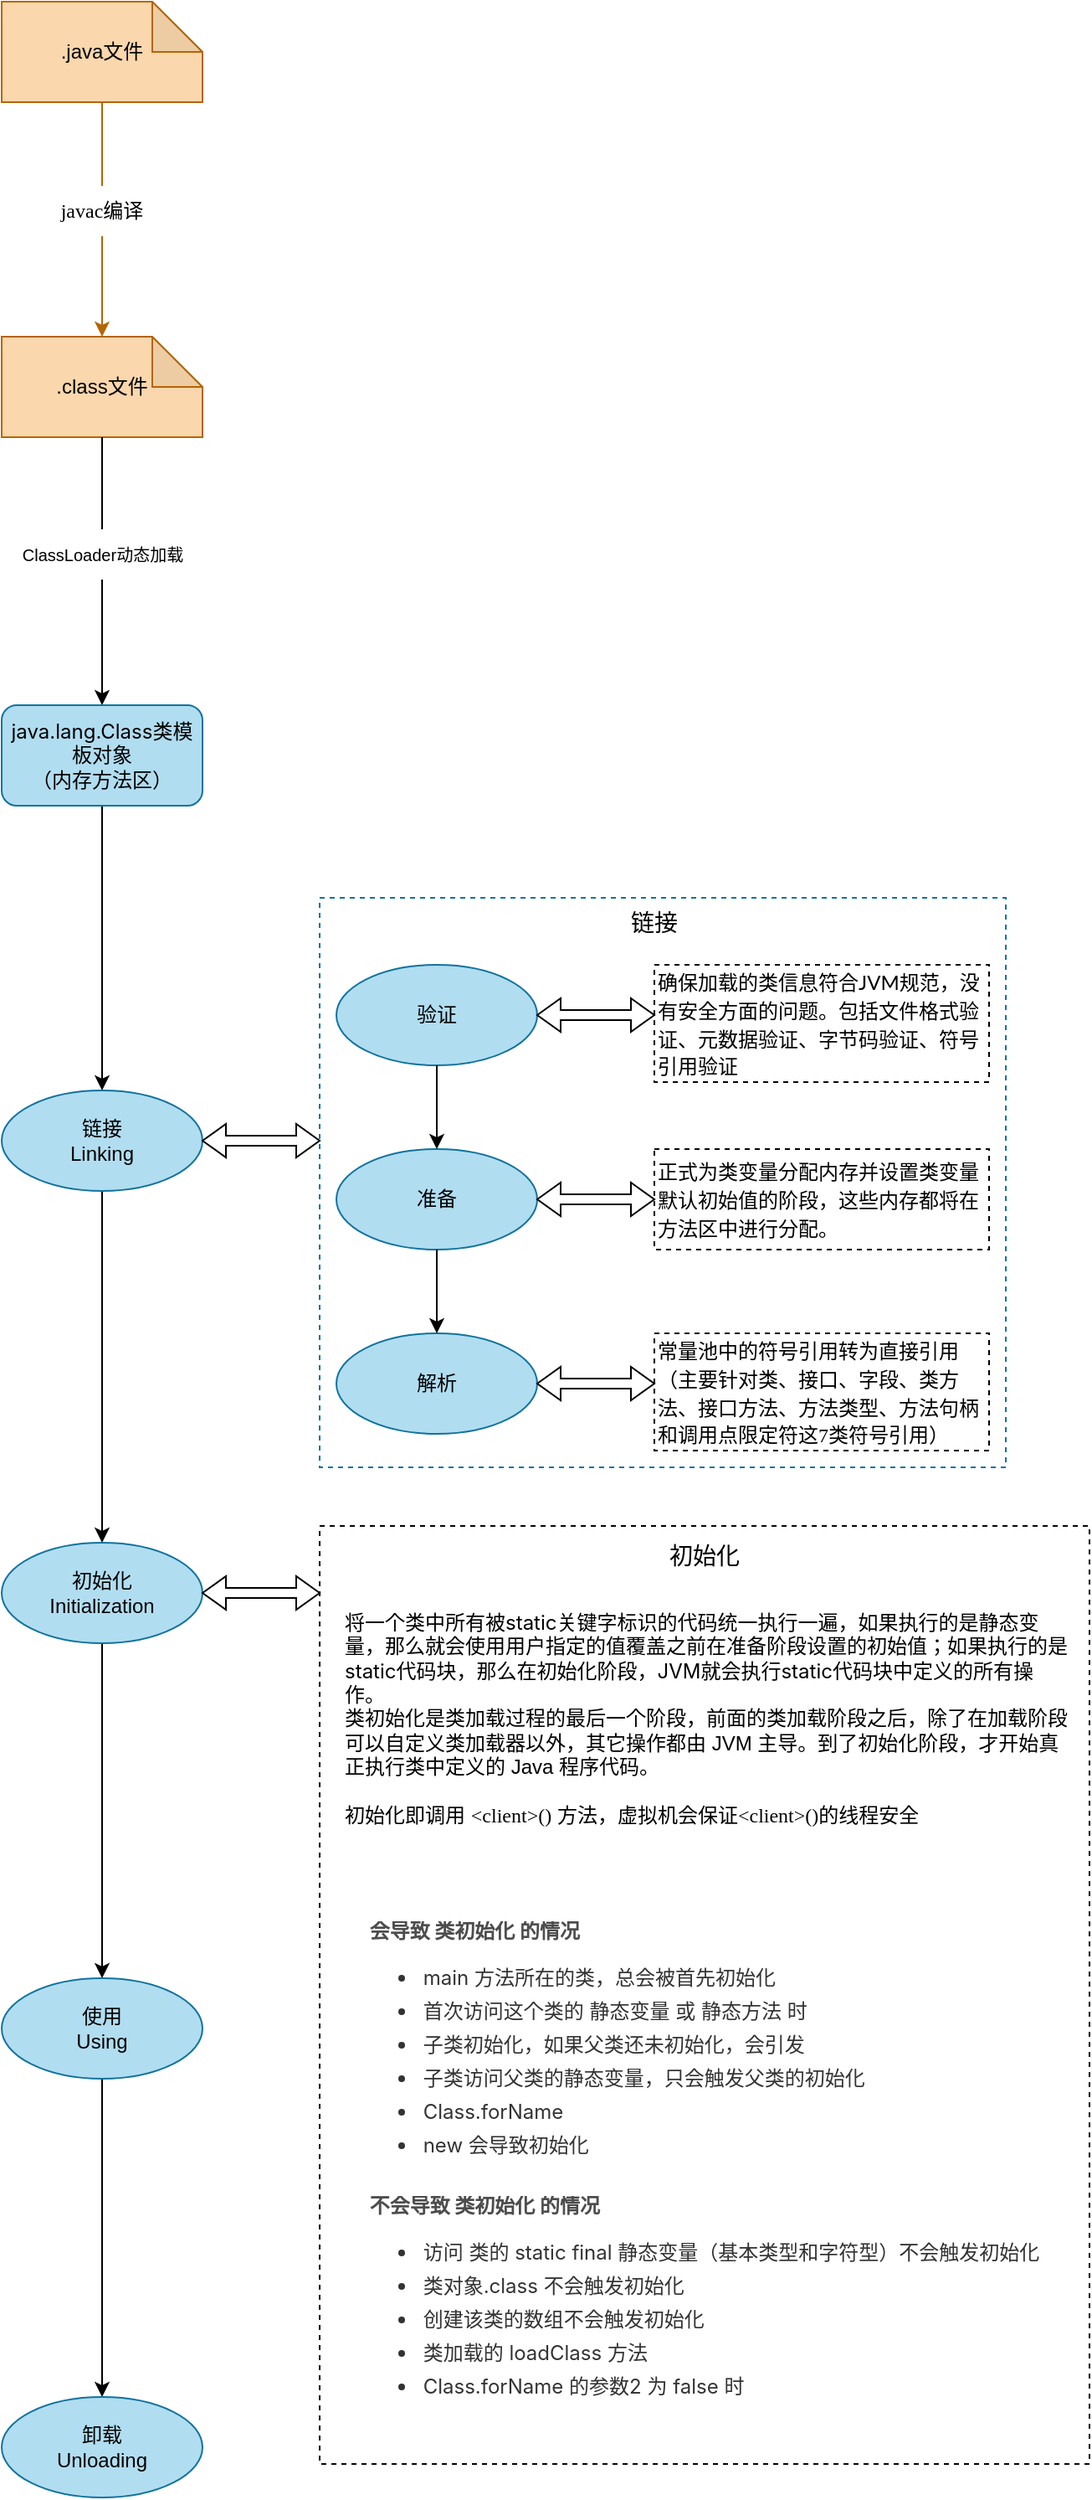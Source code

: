 <mxfile version="20.5.3" type="github">
  <diagram id="rc35-oDVXO251KG7hpva" name="第 1 页">
    <mxGraphModel dx="2023" dy="1137" grid="1" gridSize="10" guides="1" tooltips="1" connect="1" arrows="1" fold="1" page="1" pageScale="1" pageWidth="827" pageHeight="1169" math="0" shadow="0">
      <root>
        <mxCell id="0" />
        <mxCell id="1" parent="0" />
        <mxCell id="Nr4s4P2bhIydLxVSbpMi-3" value="" style="edgeStyle=orthogonalEdgeStyle;rounded=0;orthogonalLoop=1;jettySize=auto;html=1;startArrow=none;fillColor=#fad7ac;strokeColor=#b46504;" edge="1" parent="1" source="Nr4s4P2bhIydLxVSbpMi-4" target="Nr4s4P2bhIydLxVSbpMi-2">
          <mxGeometry relative="1" as="geometry" />
        </mxCell>
        <mxCell id="Nr4s4P2bhIydLxVSbpMi-1" value="&lt;font style=&quot;font-size: 12px;&quot;&gt;.java文件&lt;/font&gt;" style="shape=note;whiteSpace=wrap;html=1;backgroundOutline=1;darkOpacity=0.05;labelBackgroundColor=none;fontSize=9;fillColor=#fad7ac;strokeColor=#b46504;" vertex="1" parent="1">
          <mxGeometry x="40" y="50" width="120" height="60" as="geometry" />
        </mxCell>
        <mxCell id="Nr4s4P2bhIydLxVSbpMi-7" value="" style="edgeStyle=orthogonalEdgeStyle;orthogonalLoop=1;jettySize=auto;html=1;fontSize=9;fontColor=#000000;startArrow=none;" edge="1" parent="1" source="Nr4s4P2bhIydLxVSbpMi-8" target="Nr4s4P2bhIydLxVSbpMi-6">
          <mxGeometry relative="1" as="geometry" />
        </mxCell>
        <mxCell id="Nr4s4P2bhIydLxVSbpMi-2" value="&lt;font style=&quot;font-size: 12px;&quot;&gt;.class文件&lt;/font&gt;" style="shape=note;whiteSpace=wrap;html=1;backgroundOutline=1;darkOpacity=0.05;labelBackgroundColor=none;fontSize=9;fillColor=#fad7ac;strokeColor=#b46504;" vertex="1" parent="1">
          <mxGeometry x="40" y="250" width="120" height="60" as="geometry" />
        </mxCell>
        <mxCell id="Nr4s4P2bhIydLxVSbpMi-23" value="" style="edgeStyle=orthogonalEdgeStyle;orthogonalLoop=1;jettySize=auto;html=1;fontFamily=Helvetica;fontSize=12;fontColor=#000000;" edge="1" parent="1" source="Nr4s4P2bhIydLxVSbpMi-6" target="Nr4s4P2bhIydLxVSbpMi-22">
          <mxGeometry relative="1" as="geometry" />
        </mxCell>
        <mxCell id="Nr4s4P2bhIydLxVSbpMi-6" value="&lt;p style=&quot;font-size: 12px;&quot;&gt;&lt;font style=&quot;font-size: 12px;&quot;&gt;&lt;span style=&quot;text-align: start; caret-color: rgb(77, 77, 77); font-family: -apple-system, &amp;quot;SF UI Text&amp;quot;, Arial, &amp;quot;PingFang SC&amp;quot;, &amp;quot;Hiragino Sans GB&amp;quot;, &amp;quot;Microsoft YaHei&amp;quot;, &amp;quot;WenQuanYi Micro Hei&amp;quot;, sans-serif, SimHei, SimSun;&quot;&gt;&lt;font style=&quot;font-size: 12px;&quot;&gt;java.lang.Class&lt;/font&gt;&lt;/span&gt;&lt;span style=&quot;caret-color: rgba(255, 255, 255, 0.78); font-family: &amp;quot;Songti SC&amp;quot;; text-align: justify;&quot;&gt;类模板对象&lt;/span&gt;&lt;span style=&quot;text-align: start; caret-color: rgb(77, 77, 77); font-family: -apple-system, &amp;quot;SF UI Text&amp;quot;, Arial, &amp;quot;PingFang SC&amp;quot;, &amp;quot;Hiragino Sans GB&amp;quot;, &amp;quot;Microsoft YaHei&amp;quot;, &amp;quot;WenQuanYi Micro Hei&amp;quot;, sans-serif, SimHei, SimSun;&quot;&gt;&lt;font style=&quot;font-size: 12px;&quot;&gt;（&lt;/font&gt;&lt;/span&gt;&lt;font style=&quot;font-size: 12px;&quot;&gt;内存方法区）&lt;/font&gt;&lt;/font&gt;&lt;/p&gt;" style="rounded=1;whiteSpace=wrap;html=1;fontFamily=Helvetica;fontSize=9;fillColor=#b1ddf0;strokeColor=#10739e;" vertex="1" parent="1">
          <mxGeometry x="40" y="470" width="120" height="60" as="geometry" />
        </mxCell>
        <mxCell id="Nr4s4P2bhIydLxVSbpMi-8" value="&lt;font style=&quot;font-size: 10px;&quot;&gt;ClassLoader动态加载&lt;/font&gt;" style="text;html=1;align=center;verticalAlign=middle;resizable=0;points=[];autosize=1;strokeColor=none;fillColor=none;fontSize=9;fontColor=#000000;" vertex="1" parent="1">
          <mxGeometry x="40" y="365" width="120" height="30" as="geometry" />
        </mxCell>
        <mxCell id="Nr4s4P2bhIydLxVSbpMi-17" value="" style="edgeStyle=orthogonalEdgeStyle;orthogonalLoop=1;jettySize=auto;html=1;fontSize=9;fontColor=#000000;endArrow=none;" edge="1" parent="1" source="Nr4s4P2bhIydLxVSbpMi-2" target="Nr4s4P2bhIydLxVSbpMi-8">
          <mxGeometry relative="1" as="geometry">
            <mxPoint x="400" y="341" as="sourcePoint" />
            <mxPoint x="400" y="500" as="targetPoint" />
          </mxGeometry>
        </mxCell>
        <mxCell id="Nr4s4P2bhIydLxVSbpMi-4" value="&lt;font style=&quot;font-size: 12px;&quot;&gt;&lt;span style=&quot;caret-color: rgba(255, 255, 255, 0.78); font-family: &amp;quot;Songti SC&amp;quot;;&quot;&gt;javac&lt;/span&gt;编译&lt;/font&gt;" style="text;html=1;strokeColor=none;fillColor=none;align=center;verticalAlign=middle;whiteSpace=wrap;rounded=0;" vertex="1" parent="1">
          <mxGeometry x="70" y="160" width="60" height="30" as="geometry" />
        </mxCell>
        <mxCell id="Nr4s4P2bhIydLxVSbpMi-18" value="" style="edgeStyle=orthogonalEdgeStyle;rounded=0;orthogonalLoop=1;jettySize=auto;html=1;endArrow=none;fillColor=#fad7ac;strokeColor=#b46504;" edge="1" parent="1" source="Nr4s4P2bhIydLxVSbpMi-1" target="Nr4s4P2bhIydLxVSbpMi-4">
          <mxGeometry relative="1" as="geometry">
            <mxPoint x="100" y="110" as="sourcePoint" />
            <mxPoint x="100" y="290" as="targetPoint" />
          </mxGeometry>
        </mxCell>
        <mxCell id="Nr4s4P2bhIydLxVSbpMi-25" value="" style="edgeStyle=orthogonalEdgeStyle;orthogonalLoop=1;jettySize=auto;html=1;fontFamily=Helvetica;fontSize=12;fontColor=#000000;" edge="1" parent="1" source="Nr4s4P2bhIydLxVSbpMi-22" target="Nr4s4P2bhIydLxVSbpMi-24">
          <mxGeometry relative="1" as="geometry" />
        </mxCell>
        <mxCell id="Nr4s4P2bhIydLxVSbpMi-22" value="&lt;font style=&quot;font-size: 12px;&quot;&gt;链接&lt;br&gt;Linking&lt;br&gt;&lt;/font&gt;" style="ellipse;whiteSpace=wrap;html=1;fontSize=9;fillColor=#b1ddf0;strokeColor=#10739e;rounded=1;" vertex="1" parent="1">
          <mxGeometry x="40" y="700" width="120" height="60" as="geometry" />
        </mxCell>
        <mxCell id="Nr4s4P2bhIydLxVSbpMi-28" value="" style="edgeStyle=orthogonalEdgeStyle;orthogonalLoop=1;jettySize=auto;html=1;fontFamily=Helvetica;fontSize=12;fontColor=#000000;" edge="1" parent="1" source="Nr4s4P2bhIydLxVSbpMi-24" target="Nr4s4P2bhIydLxVSbpMi-27">
          <mxGeometry relative="1" as="geometry" />
        </mxCell>
        <mxCell id="Nr4s4P2bhIydLxVSbpMi-24" value="&lt;font style=&quot;font-size: 12px;&quot;&gt;初始化&lt;br&gt;Initialization&lt;br&gt;&lt;/font&gt;" style="ellipse;whiteSpace=wrap;html=1;fontSize=9;fillColor=#b1ddf0;strokeColor=#10739e;rounded=1;" vertex="1" parent="1">
          <mxGeometry x="40" y="970" width="120" height="60" as="geometry" />
        </mxCell>
        <mxCell id="Nr4s4P2bhIydLxVSbpMi-81" value="" style="edgeStyle=orthogonalEdgeStyle;orthogonalLoop=1;jettySize=auto;html=1;fontFamily=Helvetica;fontSize=12;fontColor=#000000;" edge="1" parent="1" source="Nr4s4P2bhIydLxVSbpMi-27" target="Nr4s4P2bhIydLxVSbpMi-80">
          <mxGeometry relative="1" as="geometry" />
        </mxCell>
        <mxCell id="Nr4s4P2bhIydLxVSbpMi-27" value="&lt;font style=&quot;font-size: 12px;&quot;&gt;使用&lt;br&gt;Using&lt;br&gt;&lt;/font&gt;" style="ellipse;whiteSpace=wrap;html=1;fontSize=9;fillColor=#b1ddf0;strokeColor=#10739e;rounded=1;" vertex="1" parent="1">
          <mxGeometry x="40" y="1230" width="120" height="60" as="geometry" />
        </mxCell>
        <mxCell id="Nr4s4P2bhIydLxVSbpMi-48" value="" style="shape=doubleArrow;whiteSpace=wrap;html=1;fontFamily=Helvetica;fontSize=12;fontColor=#000000;fillColor=none;gradientColor=none;" vertex="1" parent="1">
          <mxGeometry x="160" y="720" width="70" height="20" as="geometry" />
        </mxCell>
        <mxCell id="Nr4s4P2bhIydLxVSbpMi-75" value="" style="group" vertex="1" connectable="0" parent="1">
          <mxGeometry x="220" y="585" width="420" height="340" as="geometry" />
        </mxCell>
        <mxCell id="Nr4s4P2bhIydLxVSbpMi-38" value="" style="rounded=0;whiteSpace=wrap;html=1;fontFamily=Helvetica;fontSize=12;fontColor=#000000;fillColor=none;gradientColor=none;dashed=1;strokeColor=#10739E;verticalAlign=bottom;labelBackgroundColor=none;" vertex="1" parent="Nr4s4P2bhIydLxVSbpMi-75">
          <mxGeometry x="10" width="410" height="340" as="geometry" />
        </mxCell>
        <mxCell id="Nr4s4P2bhIydLxVSbpMi-31" value="&lt;font style=&quot;font-size: 12px;&quot;&gt;验证&lt;/font&gt;" style="ellipse;whiteSpace=wrap;html=1;fontSize=9;fillColor=#b1ddf0;strokeColor=#10739e;rounded=1;movable=1;resizable=1;rotatable=1;deletable=1;editable=1;connectable=1;" vertex="1" parent="Nr4s4P2bhIydLxVSbpMi-75">
          <mxGeometry x="20" y="40" width="120" height="60" as="geometry" />
        </mxCell>
        <mxCell id="Nr4s4P2bhIydLxVSbpMi-39" value="&lt;font style=&quot;font-size: 14px;&quot;&gt;链接&lt;/font&gt;" style="text;html=1;strokeColor=none;fillColor=none;align=center;verticalAlign=middle;whiteSpace=wrap;rounded=0;fontFamily=Helvetica;fontSize=14;fontColor=#000000;" vertex="1" parent="Nr4s4P2bhIydLxVSbpMi-75">
          <mxGeometry width="420" height="30" as="geometry" />
        </mxCell>
        <mxCell id="Nr4s4P2bhIydLxVSbpMi-40" value="&lt;font style=&quot;font-size: 12px;&quot;&gt;准备&lt;/font&gt;" style="ellipse;whiteSpace=wrap;html=1;fontSize=9;fillColor=#b1ddf0;strokeColor=#10739e;rounded=1;movable=1;resizable=1;rotatable=1;deletable=1;editable=1;connectable=1;" vertex="1" parent="Nr4s4P2bhIydLxVSbpMi-75">
          <mxGeometry x="20" y="150" width="120" height="60" as="geometry" />
        </mxCell>
        <mxCell id="Nr4s4P2bhIydLxVSbpMi-42" value="&lt;font style=&quot;font-size: 12px;&quot;&gt;解析&lt;/font&gt;" style="ellipse;whiteSpace=wrap;html=1;fontSize=9;fillColor=#b1ddf0;strokeColor=#10739e;rounded=1;movable=1;resizable=1;rotatable=1;deletable=1;editable=1;connectable=1;fontFamily=Helvetica;fontColor=#000000;" vertex="1" parent="Nr4s4P2bhIydLxVSbpMi-75">
          <mxGeometry x="20" y="260" width="120" height="60" as="geometry" />
        </mxCell>
        <mxCell id="Nr4s4P2bhIydLxVSbpMi-55" value="" style="shape=doubleArrow;whiteSpace=wrap;html=1;fontFamily=Helvetica;fontSize=12;fontColor=#000000;fillColor=none;gradientColor=none;" vertex="1" parent="Nr4s4P2bhIydLxVSbpMi-75">
          <mxGeometry x="140" y="60" width="70" height="20" as="geometry" />
        </mxCell>
        <mxCell id="Nr4s4P2bhIydLxVSbpMi-68" value="" style="shape=doubleArrow;whiteSpace=wrap;html=1;fontFamily=Helvetica;fontSize=12;fontColor=#000000;fillColor=none;gradientColor=none;" vertex="1" parent="Nr4s4P2bhIydLxVSbpMi-75">
          <mxGeometry x="140" y="170" width="70" height="20" as="geometry" />
        </mxCell>
        <mxCell id="Nr4s4P2bhIydLxVSbpMi-69" value="&lt;span style=&quot;caret-color: rgb(89, 97, 114); font-family: Lato, &amp;quot;PingFang SC&amp;quot;, &amp;quot;Microsoft YaHei&amp;quot;, sans-serif; background-color: rgb(255, 255, 255);&quot;&gt;&lt;font style=&quot;font-size: 12px;&quot;&gt;正式为类变量分配内存并设置类变量默认初始值的阶段，这些内存都将在方法区中进行分配。&lt;/font&gt;&lt;/span&gt;" style="rounded=0;whiteSpace=wrap;html=1;fontFamily=Helvetica;fontSize=14;fontColor=#000000;fillColor=none;gradientColor=none;dashed=1;align=left;" vertex="1" parent="Nr4s4P2bhIydLxVSbpMi-75">
          <mxGeometry x="210" y="150" width="200" height="60" as="geometry" />
        </mxCell>
        <mxCell id="Nr4s4P2bhIydLxVSbpMi-70" value="" style="shape=doubleArrow;whiteSpace=wrap;html=1;fontFamily=Helvetica;fontSize=12;fontColor=#000000;fillColor=none;gradientColor=none;" vertex="1" parent="Nr4s4P2bhIydLxVSbpMi-75">
          <mxGeometry x="140" y="280" width="70" height="20" as="geometry" />
        </mxCell>
        <mxCell id="Nr4s4P2bhIydLxVSbpMi-71" value="&lt;span style=&quot;caret-color: rgb(77, 77, 77); font-family: -apple-system, &amp;quot;SF UI Text&amp;quot;, Arial, &amp;quot;PingFang SC&amp;quot;, &amp;quot;Hiragino Sans GB&amp;quot;, &amp;quot;Microsoft YaHei&amp;quot;, &amp;quot;WenQuanYi Micro Hei&amp;quot;, sans-serif, SimHei, SimSun;&quot;&gt;&lt;font style=&quot;font-size: 12px;&quot;&gt;常量池中的符号引用转为直接引用（主要针对&lt;/font&gt;&lt;/span&gt;&lt;span style=&quot;font-family: Menlo; font-size: 12px;&quot;&gt;类、接口、字段、类方法、接口方法、方法类型、方法句柄和调用点限定符这7类符号引用&lt;/span&gt;&lt;span style=&quot;font-size: 12px; caret-color: rgb(77, 77, 77); font-family: -apple-system, &amp;quot;SF UI Text&amp;quot;, Arial, &amp;quot;PingFang SC&amp;quot;, &amp;quot;Hiragino Sans GB&amp;quot;, &amp;quot;Microsoft YaHei&amp;quot;, &amp;quot;WenQuanYi Micro Hei&amp;quot;, sans-serif, SimHei, SimSun;&quot;&gt;）&lt;/span&gt;" style="rounded=0;whiteSpace=wrap;html=1;fontFamily=Helvetica;fontSize=14;fontColor=#000000;fillColor=none;gradientColor=none;dashed=1;align=left;" vertex="1" parent="Nr4s4P2bhIydLxVSbpMi-75">
          <mxGeometry x="210" y="260" width="200" height="70" as="geometry" />
        </mxCell>
        <mxCell id="Nr4s4P2bhIydLxVSbpMi-56" value="&lt;span style=&quot;font-size: 12px; caret-color: rgb(89, 97, 114); font-family: Lato, &amp;quot;PingFang SC&amp;quot;, &amp;quot;Microsoft YaHei&amp;quot;, sans-serif; background-color: rgb(255, 255, 255);&quot;&gt;确保加载的类信息符合JVM规范，没有安全方面的问题。包括&lt;/span&gt;&lt;span style=&quot;font-size: 12px;&quot;&gt;文件格式验证、元数据验证、字节码验证、符号引用验证&lt;/span&gt;" style="rounded=0;whiteSpace=wrap;html=1;fontFamily=Helvetica;fontSize=14;fontColor=#000000;fillColor=none;gradientColor=none;dashed=1;align=left;" vertex="1" parent="Nr4s4P2bhIydLxVSbpMi-75">
          <mxGeometry x="210" y="40" width="200" height="70" as="geometry" />
        </mxCell>
        <mxCell id="Nr4s4P2bhIydLxVSbpMi-41" value="" style="edgeStyle=orthogonalEdgeStyle;orthogonalLoop=1;jettySize=auto;html=1;fontFamily=Helvetica;fontSize=12;fontColor=#000000;" edge="1" parent="Nr4s4P2bhIydLxVSbpMi-75" source="Nr4s4P2bhIydLxVSbpMi-31" target="Nr4s4P2bhIydLxVSbpMi-40">
          <mxGeometry relative="1" as="geometry" />
        </mxCell>
        <mxCell id="Nr4s4P2bhIydLxVSbpMi-43" value="" style="edgeStyle=orthogonalEdgeStyle;orthogonalLoop=1;jettySize=auto;html=1;fontFamily=Helvetica;fontSize=12;fontColor=#000000;exitX=0.5;exitY=1;exitDx=0;exitDy=0;entryX=0.5;entryY=0;entryDx=0;entryDy=0;" edge="1" parent="Nr4s4P2bhIydLxVSbpMi-75" source="Nr4s4P2bhIydLxVSbpMi-40" target="Nr4s4P2bhIydLxVSbpMi-42">
          <mxGeometry relative="1" as="geometry">
            <mxPoint x="350" y="770" as="sourcePoint" />
            <mxPoint x="360" y="720" as="targetPoint" />
          </mxGeometry>
        </mxCell>
        <mxCell id="Nr4s4P2bhIydLxVSbpMi-73" style="edgeStyle=orthogonalEdgeStyle;orthogonalLoop=1;jettySize=auto;html=1;exitX=0.5;exitY=1;exitDx=0;exitDy=0;fontFamily=Helvetica;fontSize=12;fontColor=#000000;" edge="1" parent="Nr4s4P2bhIydLxVSbpMi-75" source="Nr4s4P2bhIydLxVSbpMi-56" target="Nr4s4P2bhIydLxVSbpMi-56">
          <mxGeometry relative="1" as="geometry" />
        </mxCell>
        <mxCell id="Nr4s4P2bhIydLxVSbpMi-76" value="" style="shape=doubleArrow;whiteSpace=wrap;html=1;fontFamily=Helvetica;fontSize=12;fontColor=#000000;fillColor=none;gradientColor=none;" vertex="1" parent="1">
          <mxGeometry x="160" y="990" width="70" height="20" as="geometry" />
        </mxCell>
        <mxCell id="Nr4s4P2bhIydLxVSbpMi-80" value="&lt;font style=&quot;font-size: 12px;&quot;&gt;卸载&lt;br&gt;Unloading&lt;br&gt;&lt;/font&gt;" style="ellipse;whiteSpace=wrap;html=1;fontSize=9;fillColor=#b1ddf0;strokeColor=#10739e;rounded=1;" vertex="1" parent="1">
          <mxGeometry x="40" y="1480" width="120" height="60" as="geometry" />
        </mxCell>
        <mxCell id="Nr4s4P2bhIydLxVSbpMi-83" value="" style="group" vertex="1" connectable="0" parent="1">
          <mxGeometry x="230" y="960" width="460" height="560" as="geometry" />
        </mxCell>
        <mxCell id="Nr4s4P2bhIydLxVSbpMi-77" value="&lt;p style=&quot;font-size: 12px; text-align: start; box-sizing: border-box; outline: 0px; margin: 0px 0px 16px; padding: 0px; color: rgb(77, 77, 77); overflow: auto hidden; overflow-wrap: break-word; font-family: -apple-system, &amp;quot;SF UI Text&amp;quot;, Arial, &amp;quot;PingFang SC&amp;quot;, &amp;quot;Hiragino Sans GB&amp;quot;, &amp;quot;Microsoft YaHei&amp;quot;, &amp;quot;WenQuanYi Micro Hei&amp;quot;, sans-serif, SimHei, SimSun; line-height: 12px;&quot;&gt;&lt;br&gt;&lt;/p&gt;" style="rounded=0;whiteSpace=wrap;html=1;fontFamily=Helvetica;fontSize=14;fontColor=#000000;fillColor=none;gradientColor=none;dashed=1;" vertex="1" parent="Nr4s4P2bhIydLxVSbpMi-83">
          <mxGeometry width="460.0" height="560" as="geometry" />
        </mxCell>
        <mxCell id="Nr4s4P2bhIydLxVSbpMi-78" value="&lt;p style=&quot;line-height: 100%;&quot;&gt;&lt;/p&gt;&lt;div style=&quot;&quot;&gt;&lt;span style=&quot;caret-color: rgb(77, 77, 77); font-family: -apple-system, &amp;quot;SF UI Text&amp;quot;, Arial, &amp;quot;PingFang SC&amp;quot;, &amp;quot;Hiragino Sans GB&amp;quot;, &amp;quot;Microsoft YaHei&amp;quot;, &amp;quot;WenQuanYi Micro Hei&amp;quot;, sans-serif, SimHei, SimSun; background-color: rgb(255, 255, 255);&quot;&gt;将一个类中所有被static关键字标识的代码统一执行一遍，如果执行的是静态变量，那么就会使用用户指定的值覆盖之前在准备阶段设置的初始值；如果执行的是static代码块，那么在初始化阶段，JVM就会执行static代码块中定义的所有操作。&lt;/span&gt;&lt;br&gt;&lt;/div&gt;&lt;div style=&quot;&quot;&gt;&lt;font style=&quot;font-size: 12px;&quot;&gt;&lt;span style=&quot;caret-color: rgb(89, 97, 114); font-family: Lato, &amp;quot;PingFang SC&amp;quot;, &amp;quot;Microsoft YaHei&amp;quot;, sans-serif; background-color: rgb(255, 255, 255);&quot;&gt;类初始化是类加载过程的最后一个阶段，&lt;/span&gt;&lt;span style=&quot;font-family: arial; orphans: 2; widows: 2; background-color: rgb(255, 255, 255);&quot;&gt;前面的类加载阶段之后，除了在加载阶段可以自定义类加载器以外，其它操作都由 JVM 主导。到了初始化阶段，才开始真正执行类中定义的 Java 程序代码。&lt;/span&gt;&lt;/font&gt;&lt;/div&gt;&lt;div style=&quot;&quot;&gt;&lt;span style=&quot;font-family: arial; orphans: 2; widows: 2; background-color: rgb(255, 255, 255);&quot;&gt;&lt;font style=&quot;font-size: 12px;&quot;&gt;&lt;br&gt;&lt;/font&gt;&lt;/span&gt;&lt;/div&gt;&lt;font style=&quot;font-size: 12px;&quot;&gt;&lt;div style=&quot;&quot;&gt;&lt;span style=&quot;caret-color: rgb(77, 77, 77); font-family: -apple-system, &amp;quot;SF UI Text&amp;quot;, Arial, &amp;quot;PingFang SC&amp;quot;, &amp;quot;Hiragino Sans GB&amp;quot;, &amp;quot;Microsoft YaHei&amp;quot;, &amp;quot;WenQuanYi Micro Hei&amp;quot;, sans-serif, SimHei, SimSun; background-color: rgb(255, 255, 255);&quot;&gt;初始化即调用&amp;nbsp;&lt;/span&gt;&lt;span style=&quot;font-family: Menlo;&quot;&gt;&amp;lt;client&amp;gt;()&lt;/span&gt;&lt;span style=&quot;caret-color: rgb(77, 77, 77); font-family: -apple-system, &amp;quot;SF UI Text&amp;quot;, Arial, &amp;quot;PingFang SC&amp;quot;, &amp;quot;Hiragino Sans GB&amp;quot;, &amp;quot;Microsoft YaHei&amp;quot;, &amp;quot;WenQuanYi Micro Hei&amp;quot;, sans-serif, SimHei, SimSun; background-color: rgb(255, 255, 255);&quot;&gt;&amp;nbsp;方法，虚拟机会保证&lt;/span&gt;&lt;span style=&quot;font-family: Menlo;&quot;&gt;&amp;lt;client&amp;gt;()&lt;/span&gt;&lt;span style=&quot;caret-color: rgb(77, 77, 77); font-family: -apple-system, &amp;quot;SF UI Text&amp;quot;, Arial, &amp;quot;PingFang SC&amp;quot;, &amp;quot;Hiragino Sans GB&amp;quot;, &amp;quot;Microsoft YaHei&amp;quot;, &amp;quot;WenQuanYi Micro Hei&amp;quot;, sans-serif, SimHei, SimSun; background-color: rgb(255, 255, 255);&quot;&gt;的线程安全&lt;/span&gt;&lt;/div&gt;&lt;/font&gt;&lt;p&gt;&lt;/p&gt;" style="text;html=1;strokeColor=none;fillColor=none;align=left;verticalAlign=middle;whiteSpace=wrap;rounded=0;fontFamily=Helvetica;fontSize=12;fontColor=#000000;" vertex="1" parent="Nr4s4P2bhIydLxVSbpMi-83">
          <mxGeometry x="13.14" y="40" width="436.86" height="150" as="geometry" />
        </mxCell>
        <mxCell id="Nr4s4P2bhIydLxVSbpMi-79" value="&lt;p style=&quot;text-align: start; box-sizing: border-box; outline: 0px; margin: 0px 0px 16px; padding: 0px; color: rgb(77, 77, 77); overflow: auto hidden; overflow-wrap: break-word; font-family: -apple-system, &amp;quot;SF UI Text&amp;quot;, Arial, &amp;quot;PingFang SC&amp;quot;, &amp;quot;Hiragino Sans GB&amp;quot;, &amp;quot;Microsoft YaHei&amp;quot;, &amp;quot;WenQuanYi Micro Hei&amp;quot;, sans-serif, SimHei, SimSun; line-height: 100%;&quot;&gt;&lt;strong style=&quot;box-sizing: border-box; outline: 0px; overflow-wrap: break-word;&quot;&gt;&lt;font style=&quot;font-size: 12px;&quot;&gt;会导致 类初始化 的情况&lt;/font&gt;&lt;/strong&gt;&lt;/p&gt;&lt;ul style=&quot;text-align: start; box-sizing: border-box; outline: 0px; margin: 0px 0px 24px; padding: 0px; list-style: none; overflow-wrap: break-word; caret-color: rgb(51, 51, 51); color: rgb(51, 51, 51); font-family: -apple-system, &amp;quot;SF UI Text&amp;quot;, Arial, &amp;quot;PingFang SC&amp;quot;, &amp;quot;Hiragino Sans GB&amp;quot;, &amp;quot;Microsoft YaHei&amp;quot;, &amp;quot;WenQuanYi Micro Hei&amp;quot;, sans-serif, SimHei, SimSun; line-height: 100%;&quot;&gt;&lt;li style=&quot;box-sizing: border-box; outline: 0px; margin: 8px 0px 0px 32px; padding: 0px; list-style: disc; overflow-wrap: break-word;&quot;&gt;&lt;font style=&quot;font-size: 12px;&quot;&gt;main 方法所在的类，总会被首先初始化&lt;/font&gt;&lt;/li&gt;&lt;li style=&quot;box-sizing: border-box; outline: 0px; margin: 8px 0px 0px 32px; padding: 0px; list-style: disc; overflow-wrap: break-word;&quot;&gt;&lt;font style=&quot;font-size: 12px;&quot;&gt;首次访问这个类的 静态变量 或 静态方法 时&lt;/font&gt;&lt;/li&gt;&lt;li style=&quot;box-sizing: border-box; outline: 0px; margin: 8px 0px 0px 32px; padding: 0px; list-style: disc; overflow-wrap: break-word;&quot;&gt;&lt;font style=&quot;font-size: 12px;&quot;&gt;子类初始化，如果父类还未初始化，会引发&lt;/font&gt;&lt;/li&gt;&lt;li style=&quot;box-sizing: border-box; outline: 0px; margin: 8px 0px 0px 32px; padding: 0px; list-style: disc; overflow-wrap: break-word;&quot;&gt;&lt;font style=&quot;font-size: 12px;&quot;&gt;子类访问父类的静态变量，只会触发父类的初始化&lt;/font&gt;&lt;/li&gt;&lt;li style=&quot;box-sizing: border-box; outline: 0px; margin: 8px 0px 0px 32px; padding: 0px; list-style: disc; overflow-wrap: break-word;&quot;&gt;&lt;font style=&quot;font-size: 12px;&quot;&gt;Class.forName&lt;/font&gt;&lt;/li&gt;&lt;li style=&quot;box-sizing: border-box; outline: 0px; margin: 8px 0px 0px 32px; padding: 0px; list-style: disc; overflow-wrap: break-word;&quot;&gt;&lt;font style=&quot;font-size: 12px;&quot;&gt;new 会导致初始化&lt;/font&gt;&lt;/li&gt;&lt;/ul&gt;&lt;p style=&quot;text-align: start; box-sizing: border-box; outline: 0px; margin: 0px 0px 16px; padding: 0px; color: rgb(77, 77, 77); overflow: auto hidden; overflow-wrap: break-word; font-family: -apple-system, &amp;quot;SF UI Text&amp;quot;, Arial, &amp;quot;PingFang SC&amp;quot;, &amp;quot;Hiragino Sans GB&amp;quot;, &amp;quot;Microsoft YaHei&amp;quot;, &amp;quot;WenQuanYi Micro Hei&amp;quot;, sans-serif, SimHei, SimSun; line-height: 100%;&quot;&gt;&lt;strong style=&quot;box-sizing: border-box; outline: 0px; overflow-wrap: break-word;&quot;&gt;&lt;font style=&quot;font-size: 12px;&quot;&gt;不会导致 类初始化 的情况&lt;/font&gt;&lt;/strong&gt;&lt;/p&gt;&lt;ul style=&quot;text-align: start; box-sizing: border-box; outline: 0px; margin: 0px 0px 24px; padding: 0px; list-style: none; overflow-wrap: break-word; caret-color: rgb(51, 51, 51); color: rgb(51, 51, 51); font-family: -apple-system, &amp;quot;SF UI Text&amp;quot;, Arial, &amp;quot;PingFang SC&amp;quot;, &amp;quot;Hiragino Sans GB&amp;quot;, &amp;quot;Microsoft YaHei&amp;quot;, &amp;quot;WenQuanYi Micro Hei&amp;quot;, sans-serif, SimHei, SimSun; line-height: 100%;&quot;&gt;&lt;li style=&quot;box-sizing: border-box; outline: 0px; margin: 8px 0px 0px 32px; padding: 0px; list-style: disc; overflow-wrap: break-word;&quot;&gt;&lt;font style=&quot;font-size: 12px;&quot;&gt;访问 类的 static final 静态变量（基本类型和字符型）不会触发初始化&lt;/font&gt;&lt;/li&gt;&lt;li style=&quot;box-sizing: border-box; outline: 0px; margin: 8px 0px 0px 32px; padding: 0px; list-style: disc; overflow-wrap: break-word;&quot;&gt;&lt;font style=&quot;font-size: 12px;&quot;&gt;类对象.class 不会触发初始化&lt;/font&gt;&lt;/li&gt;&lt;li style=&quot;box-sizing: border-box; outline: 0px; margin: 8px 0px 0px 32px; padding: 0px; list-style: disc; overflow-wrap: break-word;&quot;&gt;&lt;font style=&quot;font-size: 12px;&quot;&gt;创建该类的数组不会触发初始化&lt;/font&gt;&lt;/li&gt;&lt;li style=&quot;box-sizing: border-box; outline: 0px; margin: 8px 0px 0px 32px; padding: 0px; list-style: disc; overflow-wrap: break-word;&quot;&gt;&lt;font style=&quot;font-size: 12px;&quot;&gt;类加载的 loadClass 方法&lt;/font&gt;&lt;/li&gt;&lt;li style=&quot;box-sizing: border-box; outline: 0px; margin: 8px 0px 0px 32px; padding: 0px; list-style: disc; overflow-wrap: break-word;&quot;&gt;&lt;font style=&quot;font-size: 12px;&quot;&gt;Class.forName 的参数2 为 false 时&lt;/font&gt;&lt;/li&gt;&lt;/ul&gt;" style="text;html=1;strokeColor=none;fillColor=none;align=center;verticalAlign=middle;whiteSpace=wrap;rounded=0;fontFamily=Helvetica;fontSize=12;fontColor=#000000;" vertex="1" parent="Nr4s4P2bhIydLxVSbpMi-83">
          <mxGeometry x="13.14" y="230" width="433.71" height="318.33" as="geometry" />
        </mxCell>
        <mxCell id="Nr4s4P2bhIydLxVSbpMi-82" value="&lt;font style=&quot;font-size: 14px;&quot;&gt;初始化&lt;/font&gt;" style="text;html=1;strokeColor=none;fillColor=none;align=center;verticalAlign=middle;whiteSpace=wrap;rounded=0;fontFamily=Helvetica;fontSize=12;fontColor=#000000;" vertex="1" parent="Nr4s4P2bhIydLxVSbpMi-83">
          <mxGeometry width="460.0" height="35" as="geometry" />
        </mxCell>
      </root>
    </mxGraphModel>
  </diagram>
</mxfile>
